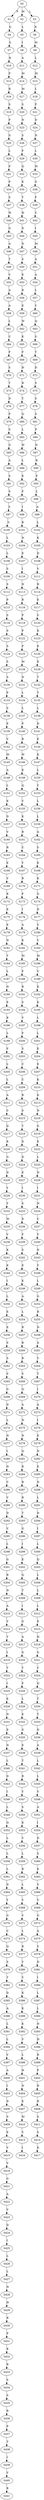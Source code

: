 strict digraph  {
	S0 -> S1 [ label = P ];
	S0 -> S2 [ label = M ];
	S0 -> S3 [ label = L ];
	S1 -> S4 [ label = G ];
	S2 -> S5 [ label = L ];
	S3 -> S6 [ label = R ];
	S4 -> S7 [ label = S ];
	S5 -> S8 [ label = I ];
	S6 -> S9 [ label = M ];
	S7 -> S10 [ label = R ];
	S8 -> S11 [ label = A ];
	S9 -> S12 [ label = L ];
	S10 -> S13 [ label = P ];
	S11 -> S14 [ label = M ];
	S12 -> S15 [ label = M ];
	S13 -> S16 [ label = R ];
	S14 -> S17 [ label = M ];
	S15 -> S18 [ label = L ];
	S16 -> S19 [ label = S ];
	S17 -> S20 [ label = S ];
	S18 -> S21 [ label = P ];
	S19 -> S22 [ label = P ];
	S20 -> S23 [ label = N ];
	S21 -> S24 [ label = D ];
	S22 -> S25 [ label = G ];
	S23 -> S26 [ label = S ];
	S24 -> S27 [ label = N ];
	S25 -> S28 [ label = L ];
	S26 -> S29 [ label = F ];
	S27 -> S30 [ label = L ];
	S28 -> S31 [ label = P ];
	S29 -> S32 [ label = Q ];
	S30 -> S33 [ label = M ];
	S31 -> S34 [ label = P ];
	S32 -> S35 [ label = K ];
	S33 -> S36 [ label = G ];
	S34 -> S37 [ label = S ];
	S35 -> S38 [ label = T ];
	S36 -> S39 [ label = F ];
	S37 -> S40 [ label = W ];
	S38 -> S41 [ label = H ];
	S39 -> S42 [ label = C ];
	S40 -> S43 [ label = G ];
	S41 -> S44 [ label = D ];
	S42 -> S45 [ label = I ];
	S43 -> S46 [ label = A ];
	S44 -> S47 [ label = D ];
	S45 -> S48 [ label = M ];
	S46 -> S49 [ label = T ];
	S47 -> S50 [ label = S ];
	S48 -> S51 [ label = A ];
	S49 -> S52 [ label = V ];
	S50 -> S53 [ label = E ];
	S51 -> S54 [ label = A ];
	S52 -> S55 [ label = A ];
	S53 -> S56 [ label = R ];
	S54 -> S57 [ label = L ];
	S55 -> S58 [ label = A ];
	S56 -> S59 [ label = E ];
	S57 -> S60 [ label = Y ];
	S58 -> S61 [ label = L ];
	S59 -> S62 [ label = W ];
	S60 -> S63 [ label = Q ];
	S61 -> S64 [ label = C ];
	S62 -> S65 [ label = K ];
	S63 -> S66 [ label = S ];
	S64 -> S67 [ label = P ];
	S65 -> S68 [ label = F ];
	S66 -> S69 [ label = T ];
	S67 -> S70 [ label = S ];
	S68 -> S71 [ label = H ];
	S69 -> S72 [ label = D ];
	S70 -> S73 [ label = T ];
	S71 -> S74 [ label = R ];
	S72 -> S75 [ label = S ];
	S73 -> S76 [ label = D ];
	S74 -> S77 [ label = T ];
	S75 -> S78 [ label = S ];
	S76 -> S79 [ label = P ];
	S77 -> S80 [ label = Q ];
	S78 -> S81 [ label = S ];
	S79 -> S82 [ label = S ];
	S80 -> S83 [ label = L ];
	S81 -> S84 [ label = P ];
	S82 -> S85 [ label = G ];
	S83 -> S86 [ label = W ];
	S84 -> S87 [ label = N ];
	S85 -> S88 [ label = A ];
	S86 -> S89 [ label = L ];
	S87 -> S90 [ label = R ];
	S88 -> S91 [ label = S ];
	S89 -> S92 [ label = K ];
	S90 -> S93 [ label = F ];
	S91 -> S94 [ label = S ];
	S92 -> S95 [ label = F ];
	S93 -> S96 [ label = L ];
	S94 -> S97 [ label = S ];
	S95 -> S98 [ label = I ];
	S96 -> S99 [ label = A ];
	S97 -> S100 [ label = S ];
	S98 -> S101 [ label = R ];
	S99 -> S102 [ label = L ];
	S100 -> S103 [ label = L ];
	S101 -> S104 [ label = N ];
	S102 -> S105 [ label = K ];
	S103 -> S106 [ label = L ];
	S104 -> S107 [ label = E ];
	S105 -> S108 [ label = D ];
	S106 -> S109 [ label = S ];
	S107 -> S110 [ label = I ];
	S108 -> S111 [ label = V ];
	S109 -> S112 [ label = S ];
	S110 -> S113 [ label = N ];
	S111 -> S114 [ label = R ];
	S112 -> S115 [ label = P ];
	S113 -> S116 [ label = R ];
	S114 -> S117 [ label = E ];
	S115 -> S118 [ label = S ];
	S116 -> S119 [ label = P ];
	S117 -> S120 [ label = V ];
	S118 -> S121 [ label = S ];
	S119 -> S122 [ label = P ];
	S120 -> S123 [ label = K ];
	S121 -> S124 [ label = S ];
	S122 -> S125 [ label = P ];
	S123 -> S126 [ label = E ];
	S124 -> S127 [ label = S ];
	S125 -> S128 [ label = M ];
	S126 -> S129 [ label = E ];
	S127 -> S130 [ label = S ];
	S128 -> S131 [ label = N ];
	S129 -> S132 [ label = T ];
	S130 -> S133 [ label = P ];
	S131 -> S134 [ label = L ];
	S132 -> S135 [ label = T ];
	S133 -> S136 [ label = S ];
	S134 -> S137 [ label = L ];
	S135 -> S138 [ label = L ];
	S136 -> S139 [ label = E ];
	S137 -> S140 [ label = P ];
	S138 -> S141 [ label = D ];
	S139 -> S142 [ label = V ];
	S140 -> S143 [ label = R ];
	S141 -> S144 [ label = E ];
	S142 -> S145 [ label = M ];
	S143 -> S146 [ label = W ];
	S144 -> S147 [ label = K ];
	S145 -> S148 [ label = A ];
	S146 -> S149 [ label = K ];
	S147 -> S150 [ label = L ];
	S148 -> S151 [ label = L ];
	S149 -> S152 [ label = Q ];
	S150 -> S153 [ label = Y ];
	S151 -> S154 [ label = K ];
	S152 -> S155 [ label = V ];
	S153 -> S156 [ label = L ];
	S154 -> S157 [ label = D ];
	S155 -> S158 [ label = K ];
	S156 -> S159 [ label = L ];
	S157 -> S160 [ label = V ];
	S158 -> S161 [ label = R ];
	S159 -> S162 [ label = A ];
	S160 -> S163 [ label = R ];
	S161 -> S164 [ label = C ];
	S162 -> S165 [ label = S ];
	S163 -> S166 [ label = E ];
	S164 -> S167 [ label = Y ];
	S165 -> S168 [ label = E ];
	S166 -> S169 [ label = V ];
	S167 -> S170 [ label = R ];
	S168 -> S171 [ label = K ];
	S169 -> S172 [ label = K ];
	S170 -> S173 [ label = F ];
	S171 -> S174 [ label = G ];
	S172 -> S175 [ label = E ];
	S173 -> S176 [ label = I ];
	S174 -> S177 [ label = D ];
	S175 -> S178 [ label = E ];
	S176 -> S179 [ label = A ];
	S177 -> S180 [ label = Y ];
	S178 -> S181 [ label = N ];
	S179 -> S182 [ label = K ];
	S180 -> S183 [ label = Y ];
	S181 -> S184 [ label = T ];
	S182 -> S185 [ label = M ];
	S183 -> S186 [ label = M ];
	S184 -> S187 [ label = L ];
	S185 -> S188 [ label = F ];
	S186 -> S189 [ label = V ];
	S187 -> S190 [ label = N ];
	S188 -> S191 [ label = R ];
	S189 -> S192 [ label = K ];
	S190 -> S193 [ label = E ];
	S191 -> S194 [ label = S ];
	S192 -> S195 [ label = K ];
	S193 -> S196 [ label = K ];
	S194 -> S197 [ label = V ];
	S195 -> S198 [ label = L ];
	S196 -> S199 [ label = L ];
	S197 -> S200 [ label = F ];
	S198 -> S201 [ label = L ];
	S199 -> S202 [ label = F ];
	S200 -> S203 [ label = S ];
	S201 -> S204 [ label = E ];
	S202 -> S205 [ label = L ];
	S203 -> S206 [ label = C ];
	S204 -> S207 [ label = E ];
	S205 -> S208 [ label = L ];
	S206 -> S209 [ label = C ];
	S207 -> S210 [ label = K ];
	S208 -> S211 [ label = A ];
	S209 -> S212 [ label = R ];
	S210 -> S213 [ label = K ];
	S211 -> S214 [ label = C ];
	S212 -> S215 [ label = S ];
	S213 -> S216 [ label = N ];
	S214 -> S217 [ label = D ];
	S215 -> S218 [ label = T ];
	S216 -> S219 [ label = G ];
	S217 -> S220 [ label = K ];
	S218 -> S221 [ label = D ];
	S219 -> S222 [ label = E ];
	S220 -> S223 [ label = G ];
	S221 -> S224 [ label = D ];
	S222 -> S225 [ label = L ];
	S223 -> S226 [ label = D ];
	S224 -> S227 [ label = E ];
	S225 -> S228 [ label = N ];
	S226 -> S229 [ label = Y ];
	S227 -> S230 [ label = I ];
	S228 -> S231 [ label = I ];
	S229 -> S232 [ label = Y ];
	S230 -> S233 [ label = S ];
	S231 -> S234 [ label = N ];
	S232 -> S235 [ label = M ];
	S233 -> S236 [ label = D ];
	S234 -> S237 [ label = C ];
	S235 -> S238 [ label = V ];
	S236 -> S239 [ label = F ];
	S237 -> S240 [ label = V ];
	S238 -> S241 [ label = K ];
	S239 -> S242 [ label = S ];
	S240 -> S243 [ label = D ];
	S241 -> S244 [ label = K ];
	S242 -> S245 [ label = E ];
	S243 -> S246 [ label = V ];
	S244 -> S247 [ label = I ];
	S245 -> S248 [ label = E ];
	S246 -> S249 [ label = L ];
	S247 -> S250 [ label = L ];
	S248 -> S251 [ label = A ];
	S249 -> S252 [ label = G ];
	S250 -> S253 [ label = E ];
	S251 -> S254 [ label = L ];
	S252 -> S255 [ label = R ];
	S253 -> S256 [ label = E ];
	S254 -> S257 [ label = R ];
	S255 -> S258 [ label = N ];
	S256 -> S259 [ label = S ];
	S257 -> S260 [ label = R ];
	S258 -> S261 [ label = A ];
	S259 -> S262 [ label = S ];
	S260 -> S263 [ label = R ];
	S261 -> S264 [ label = V ];
	S262 -> S265 [ label = S ];
	S263 -> S266 [ label = S ];
	S264 -> S267 [ label = T ];
	S265 -> S268 [ label = G ];
	S266 -> S269 [ label = Q ];
	S267 -> S270 [ label = I ];
	S268 -> S271 [ label = D ];
	S269 -> S272 [ label = A ];
	S270 -> S273 [ label = A ];
	S271 -> S274 [ label = L ];
	S272 -> S275 [ label = N ];
	S273 -> S276 [ label = I ];
	S274 -> S277 [ label = N ];
	S275 -> S278 [ label = N ];
	S276 -> S279 [ label = E ];
	S277 -> S280 [ label = I ];
	S278 -> S281 [ label = Q ];
	S279 -> S282 [ label = N ];
	S280 -> S283 [ label = N ];
	S281 -> S284 [ label = R ];
	S282 -> S285 [ label = E ];
	S283 -> S286 [ label = C ];
	S284 -> S287 [ label = R ];
	S285 -> S288 [ label = N ];
	S286 -> S289 [ label = V ];
	S287 -> S290 [ label = R ];
	S288 -> S291 [ label = L ];
	S289 -> S292 [ label = D ];
	S290 -> S293 [ label = T ];
	S291 -> S294 [ label = D ];
	S292 -> S295 [ label = V ];
	S293 -> S296 [ label = G ];
	S294 -> S297 [ label = I ];
	S295 -> S298 [ label = L ];
	S296 -> S299 [ label = I ];
	S297 -> S300 [ label = L ];
	S298 -> S301 [ label = G ];
	S299 -> S302 [ label = E ];
	S300 -> S303 [ label = Q ];
	S301 -> S304 [ label = R ];
	S302 -> S305 [ label = Q ];
	S303 -> S306 [ label = L ];
	S304 -> S307 [ label = N ];
	S305 -> S308 [ label = T ];
	S306 -> S309 [ label = L ];
	S307 -> S310 [ label = A ];
	S308 -> S311 [ label = I ];
	S309 -> S312 [ label = L ];
	S310 -> S313 [ label = V ];
	S311 -> S314 [ label = G ];
	S312 -> S315 [ label = E ];
	S313 -> S316 [ label = T ];
	S314 -> S317 [ label = A ];
	S315 -> S318 [ label = H ];
	S316 -> S319 [ label = I ];
	S317 -> S320 [ label = G ];
	S318 -> S321 [ label = G ];
	S319 -> S322 [ label = T ];
	S320 -> S323 [ label = T ];
	S321 -> S324 [ label = C ];
	S322 -> S325 [ label = I ];
	S323 -> S326 [ label = F ];
	S324 -> S327 [ label = Q ];
	S325 -> S328 [ label = E ];
	S326 -> S329 [ label = L ];
	S327 -> S330 [ label = T ];
	S328 -> S331 [ label = N ];
	S329 -> S332 [ label = E ];
	S330 -> S333 [ label = T ];
	S331 -> S334 [ label = E ];
	S332 -> S335 [ label = G ];
	S333 -> S336 [ label = D ];
	S334 -> S337 [ label = N ];
	S335 -> S338 [ label = E ];
	S336 -> S339 [ label = A ];
	S337 -> S340 [ label = L ];
	S338 -> S341 [ label = T ];
	S339 -> S342 [ label = L ];
	S340 -> S343 [ label = D ];
	S341 -> S344 [ label = R ];
	S342 -> S345 [ label = L ];
	S343 -> S346 [ label = I ];
	S344 -> S347 [ label = Y ];
	S345 -> S348 [ label = V ];
	S346 -> S349 [ label = L ];
	S347 -> S350 [ label = S ];
	S348 -> S351 [ label = A ];
	S349 -> S352 [ label = Q ];
	S350 -> S353 [ label = K ];
	S351 -> S354 [ label = I ];
	S352 -> S355 [ label = L ];
	S353 -> S356 [ label = V ];
	S354 -> S357 [ label = D ];
	S355 -> S358 [ label = L ];
	S356 -> S359 [ label = L ];
	S357 -> S360 [ label = S ];
	S358 -> S361 [ label = L ];
	S359 -> S362 [ label = R ];
	S360 -> S363 [ label = E ];
	S361 -> S364 [ label = D ];
	S362 -> S365 [ label = L ];
	S363 -> S366 [ label = V ];
	S364 -> S367 [ label = Y ];
	S365 -> S368 [ label = V ];
	S366 -> S369 [ label = V ];
	S367 -> S370 [ label = G ];
	S368 -> S371 [ label = V ];
	S369 -> S372 [ label = G ];
	S370 -> S373 [ label = C ];
	S371 -> S374 [ label = L ];
	S372 -> S375 [ label = A ];
	S373 -> S376 [ label = Q ];
	S374 -> S377 [ label = R ];
	S375 -> S378 [ label = V ];
	S376 -> S379 [ label = S ];
	S377 -> S380 [ label = Y ];
	S378 -> S381 [ label = D ];
	S379 -> S382 [ label = T ];
	S380 -> S383 [ label = V ];
	S381 -> S384 [ label = I ];
	S382 -> S385 [ label = D ];
	S383 -> S386 [ label = K ];
	S384 -> S387 [ label = L ];
	S385 -> S388 [ label = A ];
	S386 -> S389 [ label = K ];
	S387 -> S390 [ label = L ];
	S388 -> S391 [ label = L ];
	S389 -> S392 [ label = K ];
	S390 -> S393 [ label = N ];
	S391 -> S394 [ label = L ];
	S392 -> S395 [ label = V ];
	S393 -> S396 [ label = H ];
	S394 -> S397 [ label = V ];
	S395 -> S398 [ label = L ];
	S396 -> S399 [ label = R ];
	S397 -> S400 [ label = A ];
	S398 -> S401 [ label = H ];
	S399 -> S402 [ label = P ];
	S400 -> S403 [ label = I ];
	S401 -> S404 [ label = N ];
	S402 -> S405 [ label = R ];
	S403 -> S406 [ label = D ];
	S404 -> S407 [ label = E ];
	S405 -> S408 [ label = R ];
	S406 -> S409 [ label = S ];
	S407 -> S410 [ label = M ];
	S408 -> S411 [ label = S ];
	S409 -> S412 [ label = E ];
	S410 -> S413 [ label = V ];
	S411 -> S414 [ label = S ];
	S412 -> S415 [ label = V ];
	S413 -> S416 [ label = I ];
	S414 -> S417 [ label = K ];
	S415 -> S418 [ label = V ];
	S418 -> S421 [ label = G ];
	S421 -> S422 [ label = A ];
	S422 -> S423 [ label = V ];
	S423 -> S424 [ label = D ];
	S424 -> S425 [ label = I ];
	S425 -> S426 [ label = L ];
	S426 -> S427 [ label = L ];
	S427 -> S428 [ label = N ];
	S428 -> S429 [ label = H ];
	S429 -> S430 [ label = R ];
	S430 -> S431 [ label = P ];
	S431 -> S432 [ label = K ];
	S432 -> S433 [ label = R ];
	S433 -> S434 [ label = S ];
	S434 -> S435 [ label = S ];
	S435 -> S436 [ label = R ];
	S436 -> S437 [ label = P ];
	S437 -> S438 [ label = T ];
	S438 -> S439 [ label = I ];
	S439 -> S440 [ label = V ];
	S440 -> S441 [ label = K ];
}
